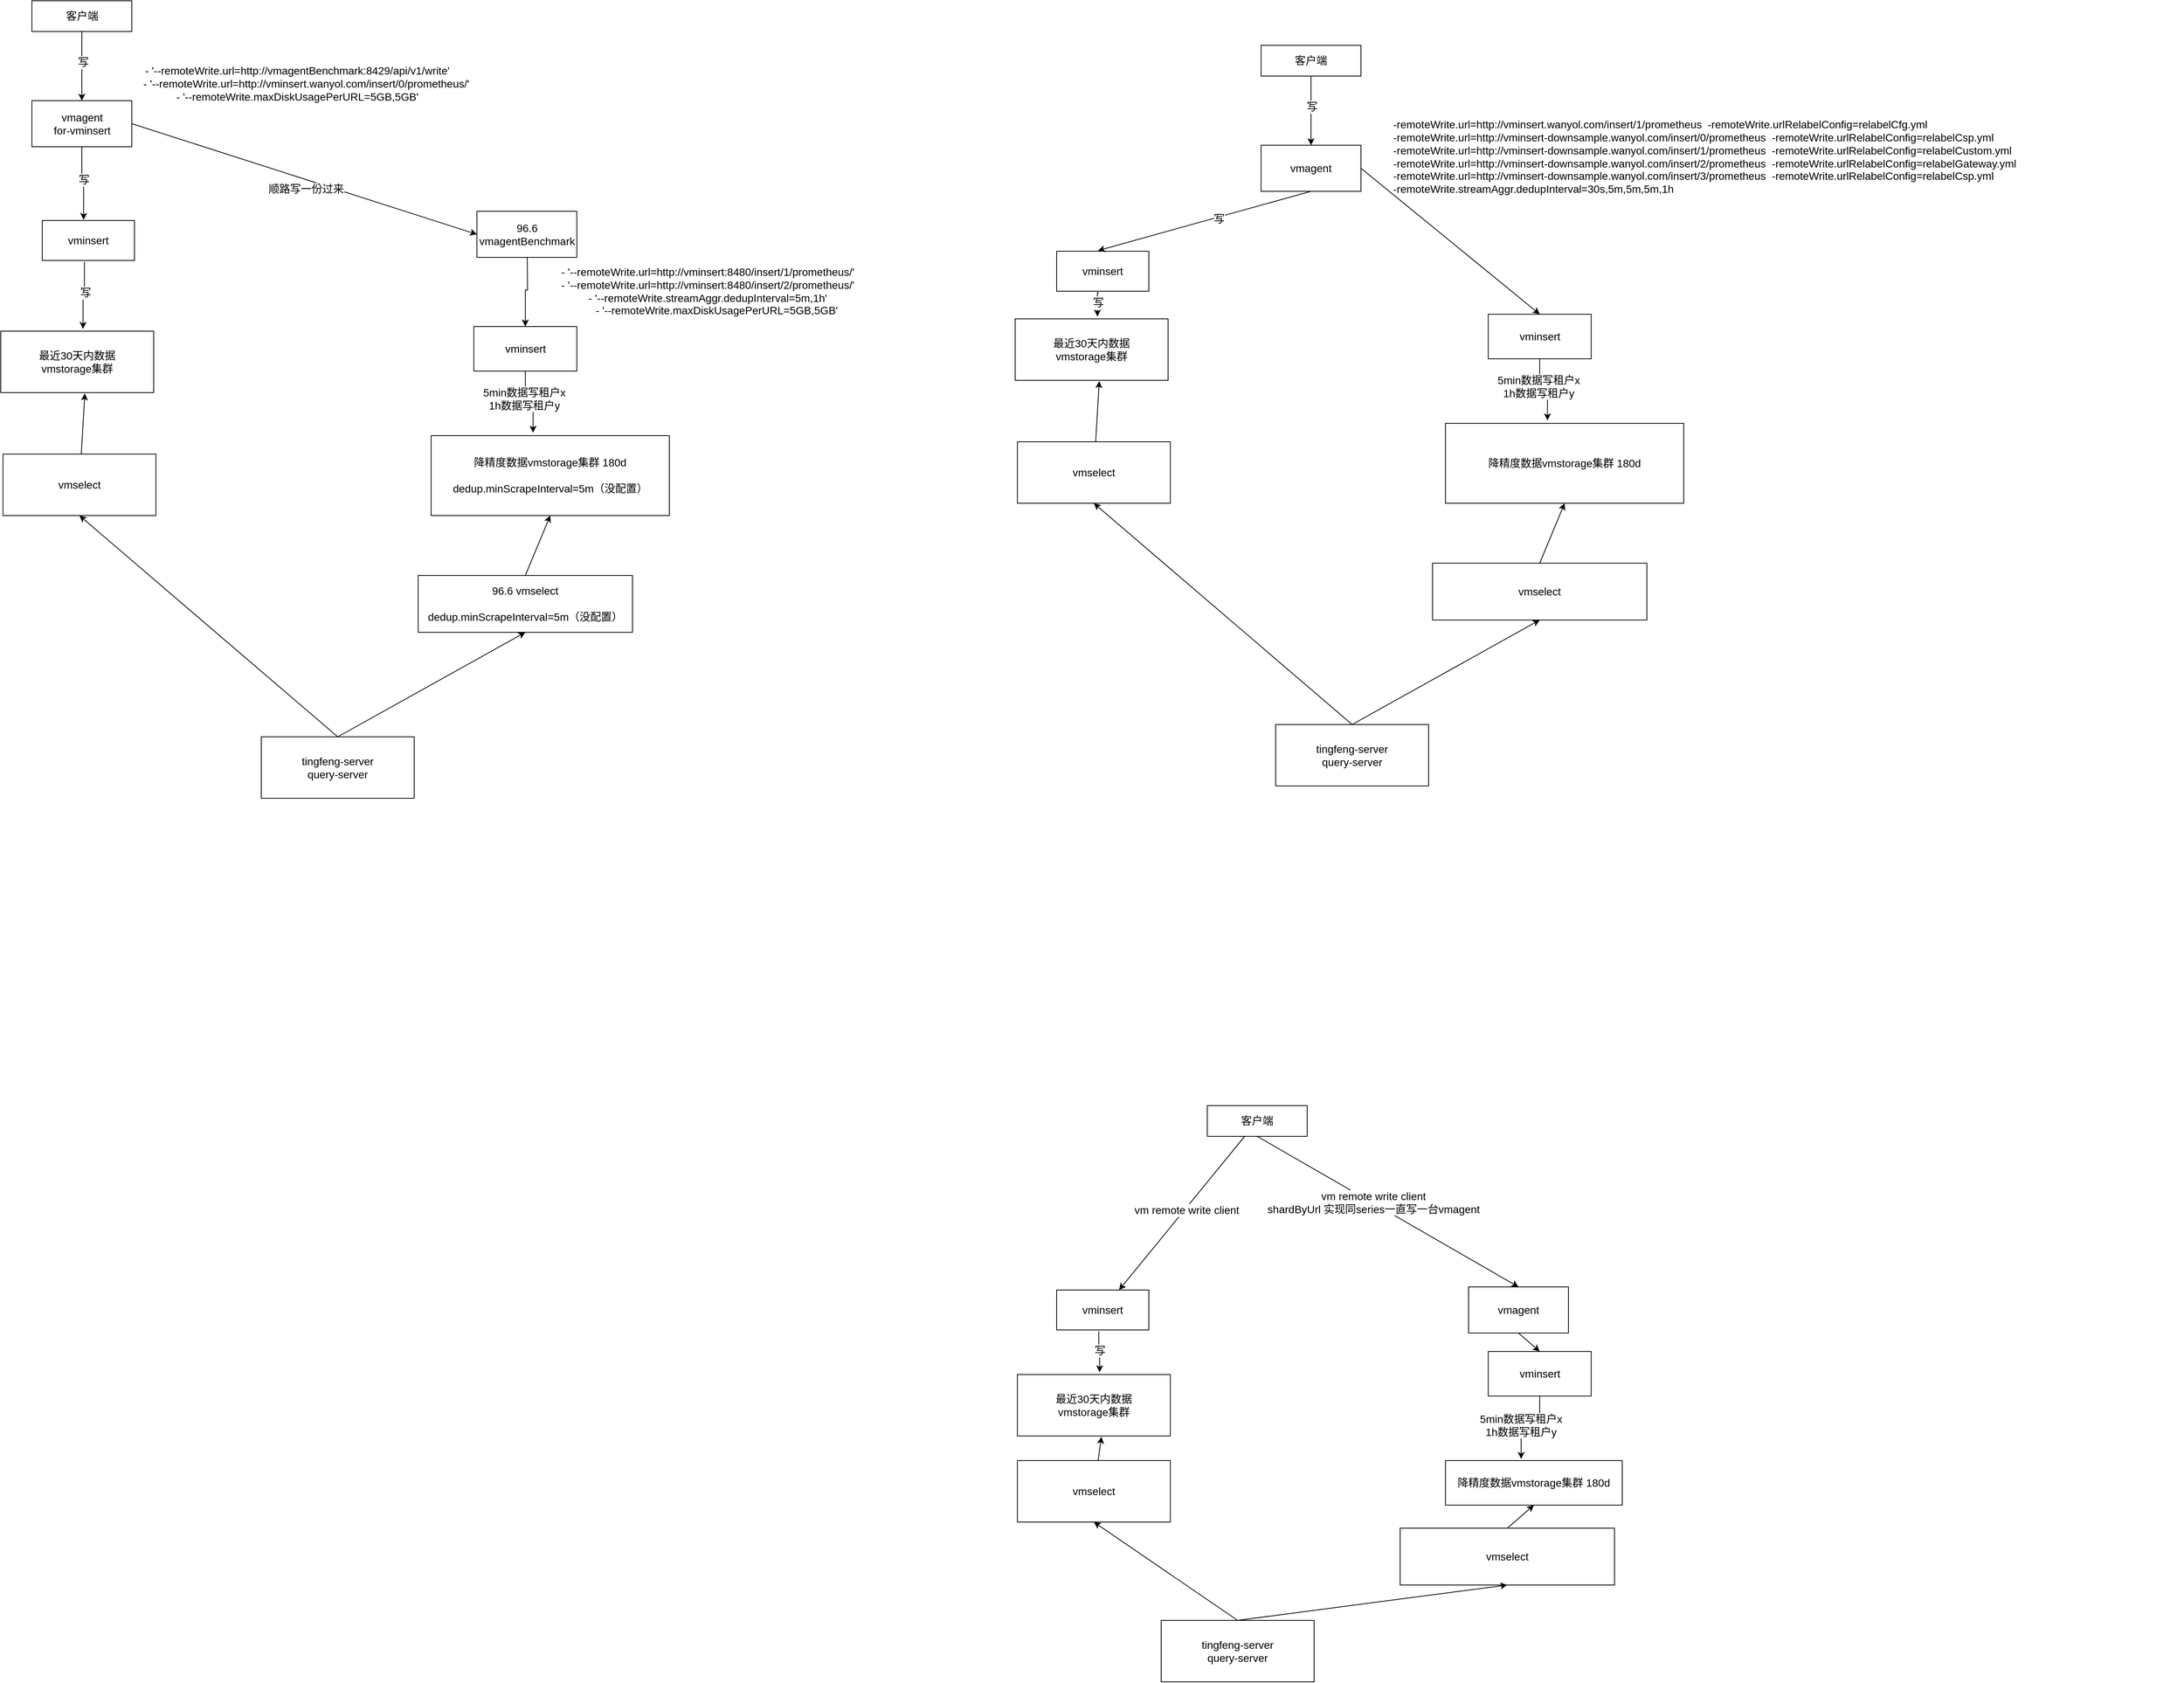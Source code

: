 <mxfile version="24.4.15" type="github">
  <diagram name="第 1 页" id="T7uyHK-B_JqTSwR-4mf9">
    <mxGraphModel dx="2514" dy="-11960" grid="1" gridSize="10" guides="1" tooltips="1" connect="1" arrows="1" fold="1" page="1" pageScale="1" pageWidth="827" pageHeight="1169" math="0" shadow="0">
      <root>
        <mxCell id="0" />
        <mxCell id="1" parent="0" />
        <mxCell id="qLwv4cue99co9azmEMkJ-1" value="最近30天内数据&lt;br style=&quot;font-size: 14px;&quot;&gt;vmstorage集群" style="rounded=0;whiteSpace=wrap;html=1;fontSize=14;" parent="1" vertex="1">
          <mxGeometry x="-720" y="14132" width="199" height="80" as="geometry" />
        </mxCell>
        <mxCell id="qLwv4cue99co9azmEMkJ-2" value="降精度数据vmstorage集群 180d&lt;br style=&quot;font-size: 14px;&quot;&gt;&lt;br style=&quot;font-size: 14px;&quot;&gt;dedup.minScrapeInterval=5m（没配置）" style="rounded=0;whiteSpace=wrap;html=1;fontSize=14;" parent="1" vertex="1">
          <mxGeometry x="-160" y="14268" width="310" height="104" as="geometry" />
        </mxCell>
        <mxCell id="qLwv4cue99co9azmEMkJ-3" style="rounded=0;orthogonalLoop=1;jettySize=auto;html=1;exitX=1;exitY=0.5;exitDx=0;exitDy=0;entryX=0;entryY=0.5;entryDx=0;entryDy=0;fontSize=14;" parent="1" source="qLwv4cue99co9azmEMkJ-5" target="qLwv4cue99co9azmEMkJ-8" edge="1">
          <mxGeometry relative="1" as="geometry" />
        </mxCell>
        <mxCell id="qLwv4cue99co9azmEMkJ-4" value="顺路写一份过来" style="edgeLabel;html=1;align=center;verticalAlign=middle;resizable=0;points=[];fontSize=14;" parent="qLwv4cue99co9azmEMkJ-3" vertex="1" connectable="0">
          <mxGeometry x="0.04" y="-5" relative="1" as="geometry">
            <mxPoint x="-6" y="5" as="offset" />
          </mxGeometry>
        </mxCell>
        <mxCell id="qLwv4cue99co9azmEMkJ-5" value="vmagent&lt;br&gt;for-vminsert" style="rounded=0;whiteSpace=wrap;html=1;fontSize=14;" parent="1" vertex="1">
          <mxGeometry x="-679.5" y="13832" width="130" height="60" as="geometry" />
        </mxCell>
        <mxCell id="qLwv4cue99co9azmEMkJ-6" style="edgeStyle=orthogonalEdgeStyle;rounded=0;orthogonalLoop=1;jettySize=auto;html=1;entryX=0.5;entryY=0;entryDx=0;entryDy=0;fontSize=14;" parent="1" target="qLwv4cue99co9azmEMkJ-10" edge="1">
          <mxGeometry relative="1" as="geometry">
            <mxPoint x="-35" y="14030" as="sourcePoint" />
          </mxGeometry>
        </mxCell>
        <mxCell id="qLwv4cue99co9azmEMkJ-8" value="96.6&lt;br style=&quot;font-size: 14px;&quot;&gt;vmagentBenchmark" style="rounded=0;whiteSpace=wrap;html=1;fontSize=14;" parent="1" vertex="1">
          <mxGeometry x="-100.39" y="13976" width="130" height="60" as="geometry" />
        </mxCell>
        <mxCell id="qLwv4cue99co9azmEMkJ-9" value="vminsert" style="rounded=0;whiteSpace=wrap;html=1;fontSize=14;" parent="1" vertex="1">
          <mxGeometry x="-666" y="13988" width="120" height="52" as="geometry" />
        </mxCell>
        <mxCell id="qLwv4cue99co9azmEMkJ-10" value="vminsert" style="rounded=0;whiteSpace=wrap;html=1;fontSize=14;" parent="1" vertex="1">
          <mxGeometry x="-104.39" y="14126" width="134" height="58" as="geometry" />
        </mxCell>
        <mxCell id="qLwv4cue99co9azmEMkJ-11" style="edgeStyle=orthogonalEdgeStyle;rounded=0;orthogonalLoop=1;jettySize=auto;html=1;exitX=0.5;exitY=1;exitDx=0;exitDy=0;entryX=0.448;entryY=-0.016;entryDx=0;entryDy=0;entryPerimeter=0;fontSize=14;" parent="1" source="qLwv4cue99co9azmEMkJ-5" target="qLwv4cue99co9azmEMkJ-9" edge="1">
          <mxGeometry relative="1" as="geometry" />
        </mxCell>
        <mxCell id="qLwv4cue99co9azmEMkJ-12" value="写" style="edgeLabel;html=1;align=center;verticalAlign=middle;resizable=0;points=[];fontSize=14;" parent="qLwv4cue99co9azmEMkJ-11" vertex="1" connectable="0">
          <mxGeometry x="-0.131" y="2" relative="1" as="geometry">
            <mxPoint as="offset" />
          </mxGeometry>
        </mxCell>
        <mxCell id="qLwv4cue99co9azmEMkJ-13" style="edgeStyle=orthogonalEdgeStyle;rounded=0;orthogonalLoop=1;jettySize=auto;html=1;exitX=0.457;exitY=1.032;exitDx=0;exitDy=0;entryX=0.538;entryY=-0.037;entryDx=0;entryDy=0;entryPerimeter=0;exitPerimeter=0;fontSize=14;" parent="1" source="qLwv4cue99co9azmEMkJ-9" target="qLwv4cue99co9azmEMkJ-1" edge="1">
          <mxGeometry relative="1" as="geometry" />
        </mxCell>
        <mxCell id="qLwv4cue99co9azmEMkJ-14" value="写" style="edgeLabel;html=1;align=center;verticalAlign=middle;resizable=0;points=[];fontSize=14;" parent="qLwv4cue99co9azmEMkJ-13" vertex="1" connectable="0">
          <mxGeometry x="-0.089" y="1" relative="1" as="geometry">
            <mxPoint as="offset" />
          </mxGeometry>
        </mxCell>
        <mxCell id="qLwv4cue99co9azmEMkJ-15" style="rounded=0;orthogonalLoop=1;jettySize=auto;html=1;exitX=0.5;exitY=0;exitDx=0;exitDy=0;entryX=0.5;entryY=1;entryDx=0;entryDy=0;fontSize=14;" parent="1" source="qLwv4cue99co9azmEMkJ-16" target="qLwv4cue99co9azmEMkJ-2" edge="1">
          <mxGeometry relative="1" as="geometry" />
        </mxCell>
        <mxCell id="qLwv4cue99co9azmEMkJ-16" value="96.6 vmselect&lt;br style=&quot;font-size: 14px;&quot;&gt;&lt;br style=&quot;font-size: 14px;&quot;&gt;dedup.minScrapeInterval=5m（没配置）" style="rounded=0;whiteSpace=wrap;html=1;fontSize=14;" parent="1" vertex="1">
          <mxGeometry x="-176.86" y="14450" width="278.94" height="74" as="geometry" />
        </mxCell>
        <mxCell id="qLwv4cue99co9azmEMkJ-17" style="edgeStyle=orthogonalEdgeStyle;rounded=0;orthogonalLoop=1;jettySize=auto;html=1;exitX=0.5;exitY=1;exitDx=0;exitDy=0;entryX=0.428;entryY=-0.037;entryDx=0;entryDy=0;entryPerimeter=0;fontSize=14;" parent="1" source="qLwv4cue99co9azmEMkJ-10" target="qLwv4cue99co9azmEMkJ-2" edge="1">
          <mxGeometry relative="1" as="geometry" />
        </mxCell>
        <mxCell id="qLwv4cue99co9azmEMkJ-18" value="5min数据写租户x&lt;br style=&quot;font-size: 14px;&quot;&gt;1h数据写租户y" style="edgeLabel;html=1;align=center;verticalAlign=middle;resizable=0;points=[];fontSize=14;" parent="qLwv4cue99co9azmEMkJ-17" vertex="1" connectable="0">
          <mxGeometry x="0.081" y="1" relative="1" as="geometry">
            <mxPoint x="-9" y="-5" as="offset" />
          </mxGeometry>
        </mxCell>
        <mxCell id="qLwv4cue99co9azmEMkJ-19" style="edgeStyle=orthogonalEdgeStyle;rounded=0;orthogonalLoop=1;jettySize=auto;html=1;exitX=0.5;exitY=1;exitDx=0;exitDy=0;entryX=0.5;entryY=0;entryDx=0;entryDy=0;fontSize=14;" parent="1" source="qLwv4cue99co9azmEMkJ-21" target="qLwv4cue99co9azmEMkJ-5" edge="1">
          <mxGeometry relative="1" as="geometry" />
        </mxCell>
        <mxCell id="qLwv4cue99co9azmEMkJ-20" value="写" style="edgeLabel;html=1;align=center;verticalAlign=middle;resizable=0;points=[];fontSize=14;" parent="qLwv4cue99co9azmEMkJ-19" vertex="1" connectable="0">
          <mxGeometry x="-0.117" y="1" relative="1" as="geometry">
            <mxPoint as="offset" />
          </mxGeometry>
        </mxCell>
        <mxCell id="qLwv4cue99co9azmEMkJ-21" value="客户端" style="rounded=0;whiteSpace=wrap;html=1;fontSize=14;" parent="1" vertex="1">
          <mxGeometry x="-679.5" y="13702" width="130" height="40" as="geometry" />
        </mxCell>
        <mxCell id="qLwv4cue99co9azmEMkJ-22" style="rounded=0;orthogonalLoop=1;jettySize=auto;html=1;entryX=0.55;entryY=1.013;entryDx=0;entryDy=0;entryPerimeter=0;fontSize=14;" parent="1" source="qLwv4cue99co9azmEMkJ-26" target="qLwv4cue99co9azmEMkJ-1" edge="1">
          <mxGeometry relative="1" as="geometry">
            <mxPoint x="-619" y="14342" as="sourcePoint" />
          </mxGeometry>
        </mxCell>
        <mxCell id="qLwv4cue99co9azmEMkJ-23" style="rounded=0;orthogonalLoop=1;jettySize=auto;html=1;exitX=0.5;exitY=0;exitDx=0;exitDy=0;entryX=0.5;entryY=1;entryDx=0;entryDy=0;fontSize=14;" parent="1" source="qLwv4cue99co9azmEMkJ-24" target="qLwv4cue99co9azmEMkJ-26" edge="1">
          <mxGeometry relative="1" as="geometry" />
        </mxCell>
        <mxCell id="qLwv4cue99co9azmEMkJ-24" value="tingfeng-server&lt;br style=&quot;font-size: 14px;&quot;&gt;query-server" style="rounded=0;whiteSpace=wrap;html=1;fontSize=14;" parent="1" vertex="1">
          <mxGeometry x="-381.0" y="14660" width="199" height="80" as="geometry" />
        </mxCell>
        <mxCell id="qLwv4cue99co9azmEMkJ-25" style="rounded=0;orthogonalLoop=1;jettySize=auto;html=1;exitX=0.5;exitY=0;exitDx=0;exitDy=0;fontSize=14;entryX=0.5;entryY=1;entryDx=0;entryDy=0;" parent="1" source="qLwv4cue99co9azmEMkJ-24" target="qLwv4cue99co9azmEMkJ-16" edge="1">
          <mxGeometry relative="1" as="geometry">
            <mxPoint x="64.39" y="14550" as="targetPoint" />
          </mxGeometry>
        </mxCell>
        <mxCell id="qLwv4cue99co9azmEMkJ-26" value="vmselect" style="rounded=0;whiteSpace=wrap;html=1;fontSize=14;" parent="1" vertex="1">
          <mxGeometry x="-717.11" y="14292" width="199" height="80" as="geometry" />
        </mxCell>
        <mxCell id="qLwv4cue99co9azmEMkJ-27" value="&lt;div style=&quot;font-size: 14px;&quot;&gt;- &#39;--remoteWrite.url=http://vmagentBenchmark:8429/api/v1/write&#39;&lt;/div&gt;&lt;div style=&quot;font-size: 14px;&quot;&gt;&amp;nbsp; &amp;nbsp; &amp;nbsp; - &#39;--remoteWrite.url=http://vminsert.wanyol.com/insert/0/prometheus/&#39;&lt;br style=&quot;font-size: 14px;&quot;&gt;- &#39;--remoteWrite.maxDiskUsagePerURL=5GB,5GB&#39;&lt;br style=&quot;font-size: 14px;&quot;&gt;&lt;/div&gt;" style="text;html=1;align=center;verticalAlign=middle;whiteSpace=wrap;rounded=0;fontSize=14;" parent="1" vertex="1">
          <mxGeometry x="-564.39" y="13780" width="460" height="60" as="geometry" />
        </mxCell>
        <mxCell id="qLwv4cue99co9azmEMkJ-28" value="&lt;div style=&quot;font-size: 14px;&quot;&gt;- &#39;--remoteWrite.url=http://vminsert:8480/insert/1/prometheus/&#39;&lt;br style=&quot;font-size: 14px;&quot;&gt;&lt;span style=&quot;background-color: initial; font-size: 14px;&quot;&gt;- &#39;--remoteWrite.url=http://vminsert:8480/insert/2/prometheus/&#39;&lt;br style=&quot;font-size: 14px;&quot;&gt;&lt;div style=&quot;font-size: 14px;&quot;&gt;- &#39;--remoteWrite.streamAggr.dedupInterval=5m,1h&#39;&lt;/div&gt;&lt;div style=&quot;font-size: 14px;&quot;&gt;&amp;nbsp; &amp;nbsp; &amp;nbsp; - &#39;--remoteWrite.maxDiskUsagePerURL=5GB,5GB&#39;&lt;/div&gt;&lt;/span&gt;&lt;/div&gt;" style="text;html=1;align=center;verticalAlign=middle;whiteSpace=wrap;rounded=0;fontSize=14;" parent="1" vertex="1">
          <mxGeometry y="14040" width="400" height="80" as="geometry" />
        </mxCell>
        <mxCell id="qLwv4cue99co9azmEMkJ-29" value="最近30天内数据&lt;br style=&quot;font-size: 14px;&quot;&gt;vmstorage集群" style="rounded=0;whiteSpace=wrap;html=1;fontSize=14;" parent="1" vertex="1">
          <mxGeometry x="600" y="14116" width="199" height="80" as="geometry" />
        </mxCell>
        <mxCell id="qLwv4cue99co9azmEMkJ-30" value="降精度数据vmstorage集群 180d" style="rounded=0;whiteSpace=wrap;html=1;fontSize=14;" parent="1" vertex="1">
          <mxGeometry x="1160" y="14252" width="310" height="104" as="geometry" />
        </mxCell>
        <mxCell id="qLwv4cue99co9azmEMkJ-31" style="rounded=0;orthogonalLoop=1;jettySize=auto;html=1;exitX=1;exitY=0.5;exitDx=0;exitDy=0;entryX=0.5;entryY=0;entryDx=0;entryDy=0;fontSize=14;" parent="1" source="qLwv4cue99co9azmEMkJ-33" target="qLwv4cue99co9azmEMkJ-37" edge="1">
          <mxGeometry relative="1" as="geometry">
            <mxPoint x="1219.61" y="14046" as="targetPoint" />
          </mxGeometry>
        </mxCell>
        <mxCell id="qLwv4cue99co9azmEMkJ-33" value="vmagent" style="rounded=0;whiteSpace=wrap;html=1;fontSize=14;" parent="1" vertex="1">
          <mxGeometry x="920" y="13890" width="130" height="60" as="geometry" />
        </mxCell>
        <mxCell id="qLwv4cue99co9azmEMkJ-36" value="vminsert" style="rounded=0;whiteSpace=wrap;html=1;fontSize=14;" parent="1" vertex="1">
          <mxGeometry x="654" y="14028" width="120" height="52" as="geometry" />
        </mxCell>
        <mxCell id="qLwv4cue99co9azmEMkJ-37" value="vminsert" style="rounded=0;whiteSpace=wrap;html=1;fontSize=14;" parent="1" vertex="1">
          <mxGeometry x="1215.61" y="14110" width="134" height="58" as="geometry" />
        </mxCell>
        <mxCell id="qLwv4cue99co9azmEMkJ-38" style="rounded=0;orthogonalLoop=1;jettySize=auto;html=1;exitX=0.5;exitY=1;exitDx=0;exitDy=0;entryX=0.448;entryY=-0.016;entryDx=0;entryDy=0;entryPerimeter=0;fontSize=14;" parent="1" source="qLwv4cue99co9azmEMkJ-33" target="qLwv4cue99co9azmEMkJ-36" edge="1">
          <mxGeometry relative="1" as="geometry" />
        </mxCell>
        <mxCell id="qLwv4cue99co9azmEMkJ-39" value="写" style="edgeLabel;html=1;align=center;verticalAlign=middle;resizable=0;points=[];fontSize=14;" parent="qLwv4cue99co9azmEMkJ-38" vertex="1" connectable="0">
          <mxGeometry x="-0.131" y="2" relative="1" as="geometry">
            <mxPoint as="offset" />
          </mxGeometry>
        </mxCell>
        <mxCell id="qLwv4cue99co9azmEMkJ-40" style="edgeStyle=orthogonalEdgeStyle;rounded=0;orthogonalLoop=1;jettySize=auto;html=1;exitX=0.457;exitY=1.032;exitDx=0;exitDy=0;entryX=0.538;entryY=-0.037;entryDx=0;entryDy=0;entryPerimeter=0;exitPerimeter=0;fontSize=14;" parent="1" source="qLwv4cue99co9azmEMkJ-36" target="qLwv4cue99co9azmEMkJ-29" edge="1">
          <mxGeometry relative="1" as="geometry" />
        </mxCell>
        <mxCell id="qLwv4cue99co9azmEMkJ-41" value="写" style="edgeLabel;html=1;align=center;verticalAlign=middle;resizable=0;points=[];fontSize=14;" parent="qLwv4cue99co9azmEMkJ-40" vertex="1" connectable="0">
          <mxGeometry x="-0.089" y="1" relative="1" as="geometry">
            <mxPoint as="offset" />
          </mxGeometry>
        </mxCell>
        <mxCell id="qLwv4cue99co9azmEMkJ-42" style="rounded=0;orthogonalLoop=1;jettySize=auto;html=1;exitX=0.5;exitY=0;exitDx=0;exitDy=0;entryX=0.5;entryY=1;entryDx=0;entryDy=0;fontSize=14;" parent="1" source="qLwv4cue99co9azmEMkJ-43" target="qLwv4cue99co9azmEMkJ-30" edge="1">
          <mxGeometry relative="1" as="geometry" />
        </mxCell>
        <mxCell id="qLwv4cue99co9azmEMkJ-43" value="vmselect" style="rounded=0;whiteSpace=wrap;html=1;fontSize=14;" parent="1" vertex="1">
          <mxGeometry x="1143.14" y="14434" width="278.94" height="74" as="geometry" />
        </mxCell>
        <mxCell id="qLwv4cue99co9azmEMkJ-44" style="edgeStyle=orthogonalEdgeStyle;rounded=0;orthogonalLoop=1;jettySize=auto;html=1;exitX=0.5;exitY=1;exitDx=0;exitDy=0;entryX=0.428;entryY=-0.037;entryDx=0;entryDy=0;entryPerimeter=0;fontSize=14;" parent="1" source="qLwv4cue99co9azmEMkJ-37" target="qLwv4cue99co9azmEMkJ-30" edge="1">
          <mxGeometry relative="1" as="geometry" />
        </mxCell>
        <mxCell id="qLwv4cue99co9azmEMkJ-45" value="5min数据写租户x&lt;br style=&quot;font-size: 14px;&quot;&gt;1h数据写租户y" style="edgeLabel;html=1;align=center;verticalAlign=middle;resizable=0;points=[];fontSize=14;" parent="qLwv4cue99co9azmEMkJ-44" vertex="1" connectable="0">
          <mxGeometry x="0.081" y="1" relative="1" as="geometry">
            <mxPoint x="-9" y="-5" as="offset" />
          </mxGeometry>
        </mxCell>
        <mxCell id="qLwv4cue99co9azmEMkJ-46" style="edgeStyle=orthogonalEdgeStyle;rounded=0;orthogonalLoop=1;jettySize=auto;html=1;exitX=0.5;exitY=1;exitDx=0;exitDy=0;entryX=0.5;entryY=0;entryDx=0;entryDy=0;fontSize=14;" parent="1" source="qLwv4cue99co9azmEMkJ-48" target="qLwv4cue99co9azmEMkJ-33" edge="1">
          <mxGeometry relative="1" as="geometry" />
        </mxCell>
        <mxCell id="qLwv4cue99co9azmEMkJ-47" value="写" style="edgeLabel;html=1;align=center;verticalAlign=middle;resizable=0;points=[];fontSize=14;" parent="qLwv4cue99co9azmEMkJ-46" vertex="1" connectable="0">
          <mxGeometry x="-0.117" y="1" relative="1" as="geometry">
            <mxPoint as="offset" />
          </mxGeometry>
        </mxCell>
        <mxCell id="qLwv4cue99co9azmEMkJ-48" value="客户端" style="rounded=0;whiteSpace=wrap;html=1;fontSize=14;" parent="1" vertex="1">
          <mxGeometry x="920" y="13760" width="130" height="40" as="geometry" />
        </mxCell>
        <mxCell id="qLwv4cue99co9azmEMkJ-49" style="rounded=0;orthogonalLoop=1;jettySize=auto;html=1;entryX=0.55;entryY=1.013;entryDx=0;entryDy=0;entryPerimeter=0;fontSize=14;" parent="1" source="qLwv4cue99co9azmEMkJ-53" target="qLwv4cue99co9azmEMkJ-29" edge="1">
          <mxGeometry relative="1" as="geometry">
            <mxPoint x="701" y="14326" as="sourcePoint" />
          </mxGeometry>
        </mxCell>
        <mxCell id="qLwv4cue99co9azmEMkJ-50" style="rounded=0;orthogonalLoop=1;jettySize=auto;html=1;exitX=0.5;exitY=0;exitDx=0;exitDy=0;entryX=0.5;entryY=1;entryDx=0;entryDy=0;fontSize=14;" parent="1" source="qLwv4cue99co9azmEMkJ-51" target="qLwv4cue99co9azmEMkJ-53" edge="1">
          <mxGeometry relative="1" as="geometry" />
        </mxCell>
        <mxCell id="qLwv4cue99co9azmEMkJ-51" value="tingfeng-server&lt;br style=&quot;font-size: 14px;&quot;&gt;query-server" style="rounded=0;whiteSpace=wrap;html=1;fontSize=14;" parent="1" vertex="1">
          <mxGeometry x="939" y="14644" width="199" height="80" as="geometry" />
        </mxCell>
        <mxCell id="qLwv4cue99co9azmEMkJ-52" style="rounded=0;orthogonalLoop=1;jettySize=auto;html=1;exitX=0.5;exitY=0;exitDx=0;exitDy=0;fontSize=14;entryX=0.5;entryY=1;entryDx=0;entryDy=0;" parent="1" source="qLwv4cue99co9azmEMkJ-51" target="qLwv4cue99co9azmEMkJ-43" edge="1">
          <mxGeometry relative="1" as="geometry">
            <mxPoint x="1384.39" y="14534" as="targetPoint" />
          </mxGeometry>
        </mxCell>
        <mxCell id="qLwv4cue99co9azmEMkJ-53" value="vmselect" style="rounded=0;whiteSpace=wrap;html=1;fontSize=14;" parent="1" vertex="1">
          <mxGeometry x="602.89" y="14276" width="199" height="80" as="geometry" />
        </mxCell>
        <mxCell id="qLwv4cue99co9azmEMkJ-54" value="&lt;div style=&quot;font-size: 14px;&quot;&gt;&lt;div&gt;-remoteWrite.url=http://vminsert.wanyol.com/insert/1/prometheus&amp;nbsp; -remoteWrite.urlRelabelConfig=relabelCfg.yml&amp;nbsp;&lt;/div&gt;&lt;div&gt;-remoteWrite.url=http://vminsert-downsample.wanyol.com/insert/0/prometheus&amp;nbsp; -remoteWrite.urlRelabelConfig=relabelCsp.yml&amp;nbsp;&lt;/div&gt;&lt;div&gt;-remoteWrite.url=http://vminsert-downsample.wanyol.com/insert/1/prometheus&amp;nbsp; -remoteWrite.urlRelabelConfig=relabelCustom.yml&amp;nbsp;&lt;/div&gt;&lt;div&gt;-remoteWrite.url=http://vminsert-downsample.wanyol.com/insert/2/prometheus&amp;nbsp; -remoteWrite.urlRelabelConfig=relabelGateway.yml&amp;nbsp;&lt;/div&gt;&lt;div&gt;-remoteWrite.url=http://vminsert-downsample.wanyol.com/insert/3/prometheus&amp;nbsp; -remoteWrite.urlRelabelConfig=relabelCsp.yml&amp;nbsp;&lt;/div&gt;&lt;div&gt;-remoteWrite.streamAggr.dedupInterval=30s,5m,5m,5m,1h&lt;/div&gt;&lt;/div&gt;" style="text;html=1;align=left;verticalAlign=middle;whiteSpace=wrap;rounded=0;fontSize=14;" parent="1" vertex="1">
          <mxGeometry x="1090" y="13750" width="1030" height="309" as="geometry" />
        </mxCell>
        <mxCell id="TWpxHyXrX3fDVIPRaRkj-1" value="最近30天内数据&lt;br style=&quot;font-size: 14px;&quot;&gt;vmstorage集群" style="rounded=0;whiteSpace=wrap;html=1;fontSize=14;" vertex="1" parent="1">
          <mxGeometry x="602.89" y="15490" width="199" height="80" as="geometry" />
        </mxCell>
        <mxCell id="TWpxHyXrX3fDVIPRaRkj-2" value="降精度数据vmstorage集群 180d" style="rounded=0;whiteSpace=wrap;html=1;fontSize=14;" vertex="1" parent="1">
          <mxGeometry x="1160" y="15602" width="230" height="58" as="geometry" />
        </mxCell>
        <mxCell id="TWpxHyXrX3fDVIPRaRkj-3" style="rounded=0;orthogonalLoop=1;jettySize=auto;html=1;exitX=0.5;exitY=1;exitDx=0;exitDy=0;entryX=0.5;entryY=0;entryDx=0;entryDy=0;fontSize=14;" edge="1" parent="1" source="TWpxHyXrX3fDVIPRaRkj-4" target="TWpxHyXrX3fDVIPRaRkj-6">
          <mxGeometry relative="1" as="geometry">
            <mxPoint x="1223.11" y="15476" as="targetPoint" />
          </mxGeometry>
        </mxCell>
        <mxCell id="TWpxHyXrX3fDVIPRaRkj-4" value="vmagent" style="rounded=0;whiteSpace=wrap;html=1;fontSize=14;" vertex="1" parent="1">
          <mxGeometry x="1190" y="15376" width="130" height="60" as="geometry" />
        </mxCell>
        <mxCell id="TWpxHyXrX3fDVIPRaRkj-5" value="vminsert" style="rounded=0;whiteSpace=wrap;html=1;fontSize=14;" vertex="1" parent="1">
          <mxGeometry x="654" y="15380" width="120" height="52" as="geometry" />
        </mxCell>
        <mxCell id="TWpxHyXrX3fDVIPRaRkj-6" value="vminsert" style="rounded=0;whiteSpace=wrap;html=1;fontSize=14;" vertex="1" parent="1">
          <mxGeometry x="1215.61" y="15460" width="134" height="58" as="geometry" />
        </mxCell>
        <mxCell id="TWpxHyXrX3fDVIPRaRkj-9" style="edgeStyle=orthogonalEdgeStyle;rounded=0;orthogonalLoop=1;jettySize=auto;html=1;exitX=0.457;exitY=1.032;exitDx=0;exitDy=0;entryX=0.538;entryY=-0.037;entryDx=0;entryDy=0;entryPerimeter=0;exitPerimeter=0;fontSize=14;" edge="1" parent="1" source="TWpxHyXrX3fDVIPRaRkj-5" target="TWpxHyXrX3fDVIPRaRkj-1">
          <mxGeometry relative="1" as="geometry" />
        </mxCell>
        <mxCell id="TWpxHyXrX3fDVIPRaRkj-10" value="写" style="edgeLabel;html=1;align=center;verticalAlign=middle;resizable=0;points=[];fontSize=14;" vertex="1" connectable="0" parent="TWpxHyXrX3fDVIPRaRkj-9">
          <mxGeometry x="-0.089" y="1" relative="1" as="geometry">
            <mxPoint as="offset" />
          </mxGeometry>
        </mxCell>
        <mxCell id="TWpxHyXrX3fDVIPRaRkj-11" style="rounded=0;orthogonalLoop=1;jettySize=auto;html=1;exitX=0.5;exitY=0;exitDx=0;exitDy=0;entryX=0.5;entryY=1;entryDx=0;entryDy=0;fontSize=14;" edge="1" parent="1" source="TWpxHyXrX3fDVIPRaRkj-12" target="TWpxHyXrX3fDVIPRaRkj-2">
          <mxGeometry relative="1" as="geometry" />
        </mxCell>
        <mxCell id="TWpxHyXrX3fDVIPRaRkj-12" value="vmselect" style="rounded=0;whiteSpace=wrap;html=1;fontSize=14;" vertex="1" parent="1">
          <mxGeometry x="1101.0" y="15690" width="278.94" height="74" as="geometry" />
        </mxCell>
        <mxCell id="TWpxHyXrX3fDVIPRaRkj-13" style="edgeStyle=orthogonalEdgeStyle;rounded=0;orthogonalLoop=1;jettySize=auto;html=1;exitX=0.5;exitY=1;exitDx=0;exitDy=0;entryX=0.428;entryY=-0.037;entryDx=0;entryDy=0;entryPerimeter=0;fontSize=14;" edge="1" parent="1" source="TWpxHyXrX3fDVIPRaRkj-6" target="TWpxHyXrX3fDVIPRaRkj-2">
          <mxGeometry relative="1" as="geometry" />
        </mxCell>
        <mxCell id="TWpxHyXrX3fDVIPRaRkj-14" value="5min数据写租户x&lt;br style=&quot;font-size: 14px;&quot;&gt;1h数据写租户y" style="edgeLabel;html=1;align=center;verticalAlign=middle;resizable=0;points=[];fontSize=14;" vertex="1" connectable="0" parent="TWpxHyXrX3fDVIPRaRkj-13">
          <mxGeometry x="0.081" y="1" relative="1" as="geometry">
            <mxPoint x="-9" y="-5" as="offset" />
          </mxGeometry>
        </mxCell>
        <mxCell id="TWpxHyXrX3fDVIPRaRkj-15" style="rounded=0;orthogonalLoop=1;jettySize=auto;html=1;exitX=0.5;exitY=1;exitDx=0;exitDy=0;entryX=0.5;entryY=0;entryDx=0;entryDy=0;fontSize=14;" edge="1" parent="1" source="TWpxHyXrX3fDVIPRaRkj-17" target="TWpxHyXrX3fDVIPRaRkj-4">
          <mxGeometry relative="1" as="geometry" />
        </mxCell>
        <mxCell id="TWpxHyXrX3fDVIPRaRkj-16" value="&lt;span style=&quot;font-size: 14px;&quot;&gt;vm remote write client&lt;br style=&quot;font-size: 14px;&quot;&gt;shardByUrl 实现同series一直写一台vmagent&lt;/span&gt;" style="edgeLabel;html=1;align=center;verticalAlign=middle;resizable=0;points=[];fontSize=14;" vertex="1" connectable="0" parent="TWpxHyXrX3fDVIPRaRkj-15">
          <mxGeometry x="-0.117" y="1" relative="1" as="geometry">
            <mxPoint as="offset" />
          </mxGeometry>
        </mxCell>
        <mxCell id="TWpxHyXrX3fDVIPRaRkj-23" style="rounded=0;orthogonalLoop=1;jettySize=auto;html=1;fontSize=14;" edge="1" parent="1" source="TWpxHyXrX3fDVIPRaRkj-17" target="TWpxHyXrX3fDVIPRaRkj-5">
          <mxGeometry relative="1" as="geometry" />
        </mxCell>
        <mxCell id="TWpxHyXrX3fDVIPRaRkj-24" value="vm remote write client" style="edgeLabel;html=1;align=center;verticalAlign=middle;resizable=0;points=[];fontSize=14;" vertex="1" connectable="0" parent="TWpxHyXrX3fDVIPRaRkj-23">
          <mxGeometry x="-0.06" y="2" relative="1" as="geometry">
            <mxPoint x="-1" as="offset" />
          </mxGeometry>
        </mxCell>
        <mxCell id="TWpxHyXrX3fDVIPRaRkj-17" value="客户端" style="rounded=0;whiteSpace=wrap;html=1;fontSize=14;" vertex="1" parent="1">
          <mxGeometry x="850" y="15140" width="130" height="40" as="geometry" />
        </mxCell>
        <mxCell id="TWpxHyXrX3fDVIPRaRkj-18" style="rounded=0;orthogonalLoop=1;jettySize=auto;html=1;entryX=0.55;entryY=1.013;entryDx=0;entryDy=0;entryPerimeter=0;fontSize=14;" edge="1" parent="1" source="TWpxHyXrX3fDVIPRaRkj-22" target="TWpxHyXrX3fDVIPRaRkj-1">
          <mxGeometry relative="1" as="geometry">
            <mxPoint x="704.5" y="15756" as="sourcePoint" />
          </mxGeometry>
        </mxCell>
        <mxCell id="TWpxHyXrX3fDVIPRaRkj-19" style="rounded=0;orthogonalLoop=1;jettySize=auto;html=1;exitX=0.5;exitY=0;exitDx=0;exitDy=0;entryX=0.5;entryY=1;entryDx=0;entryDy=0;fontSize=14;" edge="1" parent="1" source="TWpxHyXrX3fDVIPRaRkj-20" target="TWpxHyXrX3fDVIPRaRkj-22">
          <mxGeometry relative="1" as="geometry" />
        </mxCell>
        <mxCell id="TWpxHyXrX3fDVIPRaRkj-20" value="tingfeng-server&lt;br style=&quot;font-size: 14px;&quot;&gt;query-server" style="rounded=0;whiteSpace=wrap;html=1;fontSize=14;" vertex="1" parent="1">
          <mxGeometry x="790" y="15810" width="199" height="80" as="geometry" />
        </mxCell>
        <mxCell id="TWpxHyXrX3fDVIPRaRkj-21" style="rounded=0;orthogonalLoop=1;jettySize=auto;html=1;exitX=0.5;exitY=0;exitDx=0;exitDy=0;fontSize=14;entryX=0.5;entryY=1;entryDx=0;entryDy=0;" edge="1" parent="1" source="TWpxHyXrX3fDVIPRaRkj-20" target="TWpxHyXrX3fDVIPRaRkj-12">
          <mxGeometry relative="1" as="geometry">
            <mxPoint x="1311.92" y="15960" as="targetPoint" />
          </mxGeometry>
        </mxCell>
        <mxCell id="TWpxHyXrX3fDVIPRaRkj-22" value="vmselect" style="rounded=0;whiteSpace=wrap;html=1;fontSize=14;" vertex="1" parent="1">
          <mxGeometry x="602.89" y="15602" width="199" height="80" as="geometry" />
        </mxCell>
      </root>
    </mxGraphModel>
  </diagram>
</mxfile>
